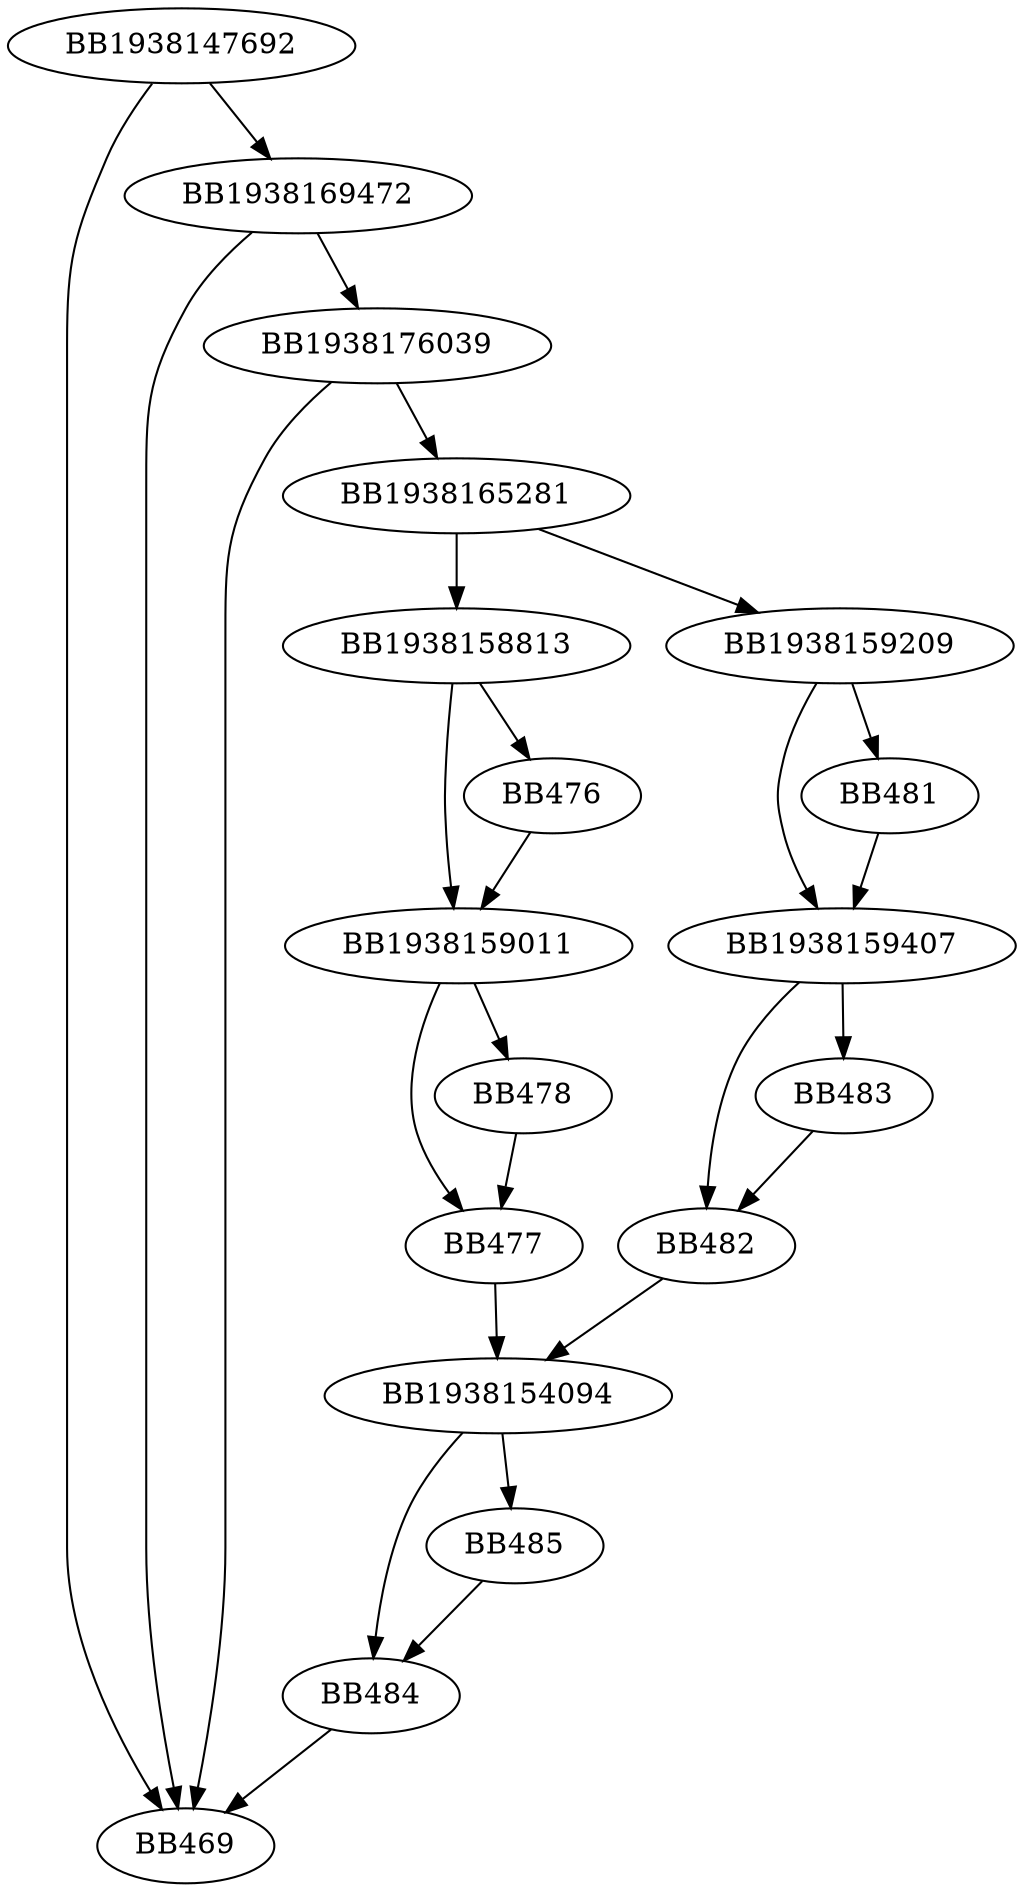 digraph G{
	BB1938147692->BB469;
	BB1938147692->BB1938169472;
	BB1938169472->BB469;
	BB1938169472->BB1938176039;
	BB1938176039->BB469;
	BB1938176039->BB1938165281;
	BB1938165281->BB1938158813;
	BB1938165281->BB1938159209;
	BB1938158813->BB1938159011;
	BB1938158813->BB476;
	BB476->BB1938159011;
	BB1938159011->BB477;
	BB1938159011->BB478;
	BB478->BB477;
	BB477->BB1938154094;
	BB1938159209->BB1938159407;
	BB1938159209->BB481;
	BB481->BB1938159407;
	BB1938159407->BB482;
	BB1938159407->BB483;
	BB483->BB482;
	BB482->BB1938154094;
	BB1938154094->BB484;
	BB1938154094->BB485;
	BB485->BB484;
	BB484->BB469;
}
